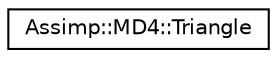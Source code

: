 digraph "Graphical Class Hierarchy"
{
  edge [fontname="Helvetica",fontsize="10",labelfontname="Helvetica",labelfontsize="10"];
  node [fontname="Helvetica",fontsize="10",shape=record];
  rankdir="LR";
  Node1 [label="Assimp::MD4::Triangle",height=0.2,width=0.4,color="black", fillcolor="white", style="filled",URL="$struct_assimp_1_1_m_d4_1_1_triangle.html",tooltip="Data structure for a triangle in a MD4 file. "];
}
